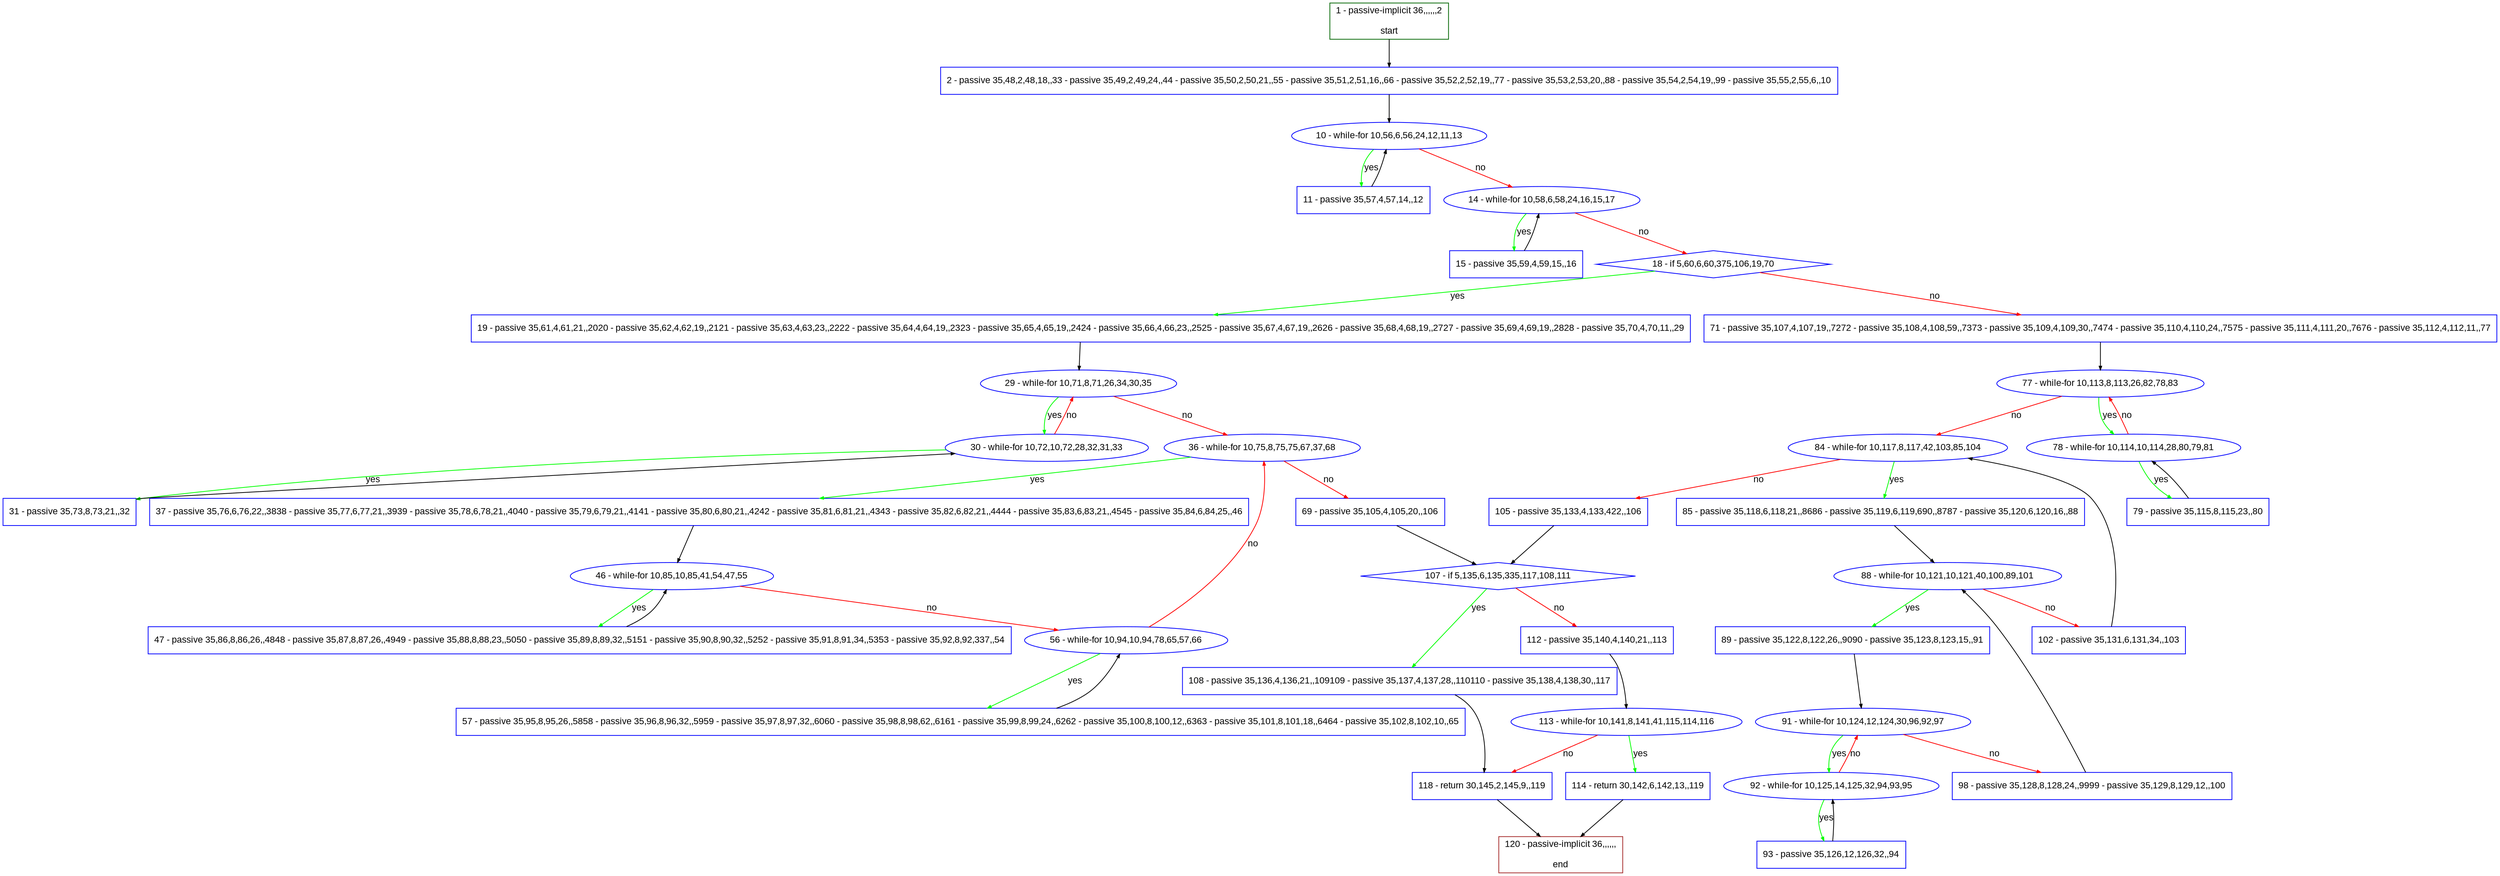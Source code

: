 digraph "" {
  graph [pack="true", label="", fontsize="12", packmode="clust", fontname="Arial", fillcolor="#FFFFCC", bgcolor="white", style="rounded,filled", compound="true"];
  node [node_initialized="no", label="", color="grey", fontsize="12", fillcolor="white", fontname="Arial", style="filled", shape="rectangle", compound="true", fixedsize="false"];
  edge [fontcolor="black", arrowhead="normal", arrowtail="none", arrowsize="0.5", ltail="", label="", color="black", fontsize="12", lhead="", fontname="Arial", dir="forward", compound="true"];
  __N1 [label="2 - passive 35,48,2,48,18,,33 - passive 35,49,2,49,24,,44 - passive 35,50,2,50,21,,55 - passive 35,51,2,51,16,,66 - passive 35,52,2,52,19,,77 - passive 35,53,2,53,20,,88 - passive 35,54,2,54,19,,99 - passive 35,55,2,55,6,,10", color="#0000ff", fillcolor="#ffffff", style="filled", shape="box"];
  __N2 [label="1 - passive-implicit 36,,,,,,2\n\nstart", color="#006400", fillcolor="#ffffff", style="filled", shape="box"];
  __N3 [label="10 - while-for 10,56,6,56,24,12,11,13", color="#0000ff", fillcolor="#ffffff", style="filled", shape="oval"];
  __N4 [label="11 - passive 35,57,4,57,14,,12", color="#0000ff", fillcolor="#ffffff", style="filled", shape="box"];
  __N5 [label="14 - while-for 10,58,6,58,24,16,15,17", color="#0000ff", fillcolor="#ffffff", style="filled", shape="oval"];
  __N6 [label="15 - passive 35,59,4,59,15,,16", color="#0000ff", fillcolor="#ffffff", style="filled", shape="box"];
  __N7 [label="18 - if 5,60,6,60,375,106,19,70", color="#0000ff", fillcolor="#ffffff", style="filled", shape="diamond"];
  __N8 [label="19 - passive 35,61,4,61,21,,2020 - passive 35,62,4,62,19,,2121 - passive 35,63,4,63,23,,2222 - passive 35,64,4,64,19,,2323 - passive 35,65,4,65,19,,2424 - passive 35,66,4,66,23,,2525 - passive 35,67,4,67,19,,2626 - passive 35,68,4,68,19,,2727 - passive 35,69,4,69,19,,2828 - passive 35,70,4,70,11,,29", color="#0000ff", fillcolor="#ffffff", style="filled", shape="box"];
  __N9 [label="71 - passive 35,107,4,107,19,,7272 - passive 35,108,4,108,59,,7373 - passive 35,109,4,109,30,,7474 - passive 35,110,4,110,24,,7575 - passive 35,111,4,111,20,,7676 - passive 35,112,4,112,11,,77", color="#0000ff", fillcolor="#ffffff", style="filled", shape="box"];
  __N10 [label="29 - while-for 10,71,8,71,26,34,30,35", color="#0000ff", fillcolor="#ffffff", style="filled", shape="oval"];
  __N11 [label="30 - while-for 10,72,10,72,28,32,31,33", color="#0000ff", fillcolor="#ffffff", style="filled", shape="oval"];
  __N12 [label="36 - while-for 10,75,8,75,75,67,37,68", color="#0000ff", fillcolor="#ffffff", style="filled", shape="oval"];
  __N13 [label="31 - passive 35,73,8,73,21,,32", color="#0000ff", fillcolor="#ffffff", style="filled", shape="box"];
  __N14 [label="37 - passive 35,76,6,76,22,,3838 - passive 35,77,6,77,21,,3939 - passive 35,78,6,78,21,,4040 - passive 35,79,6,79,21,,4141 - passive 35,80,6,80,21,,4242 - passive 35,81,6,81,21,,4343 - passive 35,82,6,82,21,,4444 - passive 35,83,6,83,21,,4545 - passive 35,84,6,84,25,,46", color="#0000ff", fillcolor="#ffffff", style="filled", shape="box"];
  __N15 [label="69 - passive 35,105,4,105,20,,106", color="#0000ff", fillcolor="#ffffff", style="filled", shape="box"];
  __N16 [label="46 - while-for 10,85,10,85,41,54,47,55", color="#0000ff", fillcolor="#ffffff", style="filled", shape="oval"];
  __N17 [label="47 - passive 35,86,8,86,26,,4848 - passive 35,87,8,87,26,,4949 - passive 35,88,8,88,23,,5050 - passive 35,89,8,89,32,,5151 - passive 35,90,8,90,32,,5252 - passive 35,91,8,91,34,,5353 - passive 35,92,8,92,337,,54", color="#0000ff", fillcolor="#ffffff", style="filled", shape="box"];
  __N18 [label="56 - while-for 10,94,10,94,78,65,57,66", color="#0000ff", fillcolor="#ffffff", style="filled", shape="oval"];
  __N19 [label="57 - passive 35,95,8,95,26,,5858 - passive 35,96,8,96,32,,5959 - passive 35,97,8,97,32,,6060 - passive 35,98,8,98,62,,6161 - passive 35,99,8,99,24,,6262 - passive 35,100,8,100,12,,6363 - passive 35,101,8,101,18,,6464 - passive 35,102,8,102,10,,65", color="#0000ff", fillcolor="#ffffff", style="filled", shape="box"];
  __N20 [label="107 - if 5,135,6,135,335,117,108,111", color="#0000ff", fillcolor="#ffffff", style="filled", shape="diamond"];
  __N21 [label="77 - while-for 10,113,8,113,26,82,78,83", color="#0000ff", fillcolor="#ffffff", style="filled", shape="oval"];
  __N22 [label="78 - while-for 10,114,10,114,28,80,79,81", color="#0000ff", fillcolor="#ffffff", style="filled", shape="oval"];
  __N23 [label="84 - while-for 10,117,8,117,42,103,85,104", color="#0000ff", fillcolor="#ffffff", style="filled", shape="oval"];
  __N24 [label="79 - passive 35,115,8,115,23,,80", color="#0000ff", fillcolor="#ffffff", style="filled", shape="box"];
  __N25 [label="85 - passive 35,118,6,118,21,,8686 - passive 35,119,6,119,690,,8787 - passive 35,120,6,120,16,,88", color="#0000ff", fillcolor="#ffffff", style="filled", shape="box"];
  __N26 [label="105 - passive 35,133,4,133,422,,106", color="#0000ff", fillcolor="#ffffff", style="filled", shape="box"];
  __N27 [label="88 - while-for 10,121,10,121,40,100,89,101", color="#0000ff", fillcolor="#ffffff", style="filled", shape="oval"];
  __N28 [label="89 - passive 35,122,8,122,26,,9090 - passive 35,123,8,123,15,,91", color="#0000ff", fillcolor="#ffffff", style="filled", shape="box"];
  __N29 [label="102 - passive 35,131,6,131,34,,103", color="#0000ff", fillcolor="#ffffff", style="filled", shape="box"];
  __N30 [label="91 - while-for 10,124,12,124,30,96,92,97", color="#0000ff", fillcolor="#ffffff", style="filled", shape="oval"];
  __N31 [label="92 - while-for 10,125,14,125,32,94,93,95", color="#0000ff", fillcolor="#ffffff", style="filled", shape="oval"];
  __N32 [label="98 - passive 35,128,8,128,24,,9999 - passive 35,129,8,129,12,,100", color="#0000ff", fillcolor="#ffffff", style="filled", shape="box"];
  __N33 [label="93 - passive 35,126,12,126,32,,94", color="#0000ff", fillcolor="#ffffff", style="filled", shape="box"];
  __N34 [label="108 - passive 35,136,4,136,21,,109109 - passive 35,137,4,137,28,,110110 - passive 35,138,4,138,30,,117", color="#0000ff", fillcolor="#ffffff", style="filled", shape="box"];
  __N35 [label="112 - passive 35,140,4,140,21,,113", color="#0000ff", fillcolor="#ffffff", style="filled", shape="box"];
  __N36 [label="118 - return 30,145,2,145,9,,119", color="#0000ff", fillcolor="#ffffff", style="filled", shape="box"];
  __N37 [label="113 - while-for 10,141,8,141,41,115,114,116", color="#0000ff", fillcolor="#ffffff", style="filled", shape="oval"];
  __N38 [label="114 - return 30,142,6,142,13,,119", color="#0000ff", fillcolor="#ffffff", style="filled", shape="box"];
  __N39 [label="120 - passive-implicit 36,,,,,,\n\nend", color="#a52a2a", fillcolor="#ffffff", style="filled", shape="box"];
  __N2 -> __N1 [arrowhead="normal", arrowtail="none", color="#000000", label="", dir="forward"];
  __N1 -> __N3 [arrowhead="normal", arrowtail="none", color="#000000", label="", dir="forward"];
  __N3 -> __N4 [arrowhead="normal", arrowtail="none", color="#00ff00", label="yes", dir="forward"];
  __N4 -> __N3 [arrowhead="normal", arrowtail="none", color="#000000", label="", dir="forward"];
  __N3 -> __N5 [arrowhead="normal", arrowtail="none", color="#ff0000", label="no", dir="forward"];
  __N5 -> __N6 [arrowhead="normal", arrowtail="none", color="#00ff00", label="yes", dir="forward"];
  __N6 -> __N5 [arrowhead="normal", arrowtail="none", color="#000000", label="", dir="forward"];
  __N5 -> __N7 [arrowhead="normal", arrowtail="none", color="#ff0000", label="no", dir="forward"];
  __N7 -> __N8 [arrowhead="normal", arrowtail="none", color="#00ff00", label="yes", dir="forward"];
  __N7 -> __N9 [arrowhead="normal", arrowtail="none", color="#ff0000", label="no", dir="forward"];
  __N8 -> __N10 [arrowhead="normal", arrowtail="none", color="#000000", label="", dir="forward"];
  __N10 -> __N11 [arrowhead="normal", arrowtail="none", color="#00ff00", label="yes", dir="forward"];
  __N11 -> __N10 [arrowhead="normal", arrowtail="none", color="#ff0000", label="no", dir="forward"];
  __N10 -> __N12 [arrowhead="normal", arrowtail="none", color="#ff0000", label="no", dir="forward"];
  __N11 -> __N13 [arrowhead="normal", arrowtail="none", color="#00ff00", label="yes", dir="forward"];
  __N13 -> __N11 [arrowhead="normal", arrowtail="none", color="#000000", label="", dir="forward"];
  __N12 -> __N14 [arrowhead="normal", arrowtail="none", color="#00ff00", label="yes", dir="forward"];
  __N12 -> __N15 [arrowhead="normal", arrowtail="none", color="#ff0000", label="no", dir="forward"];
  __N14 -> __N16 [arrowhead="normal", arrowtail="none", color="#000000", label="", dir="forward"];
  __N16 -> __N17 [arrowhead="normal", arrowtail="none", color="#00ff00", label="yes", dir="forward"];
  __N17 -> __N16 [arrowhead="normal", arrowtail="none", color="#000000", label="", dir="forward"];
  __N16 -> __N18 [arrowhead="normal", arrowtail="none", color="#ff0000", label="no", dir="forward"];
  __N18 -> __N12 [arrowhead="normal", arrowtail="none", color="#ff0000", label="no", dir="forward"];
  __N18 -> __N19 [arrowhead="normal", arrowtail="none", color="#00ff00", label="yes", dir="forward"];
  __N19 -> __N18 [arrowhead="normal", arrowtail="none", color="#000000", label="", dir="forward"];
  __N15 -> __N20 [arrowhead="normal", arrowtail="none", color="#000000", label="", dir="forward"];
  __N9 -> __N21 [arrowhead="normal", arrowtail="none", color="#000000", label="", dir="forward"];
  __N21 -> __N22 [arrowhead="normal", arrowtail="none", color="#00ff00", label="yes", dir="forward"];
  __N22 -> __N21 [arrowhead="normal", arrowtail="none", color="#ff0000", label="no", dir="forward"];
  __N21 -> __N23 [arrowhead="normal", arrowtail="none", color="#ff0000", label="no", dir="forward"];
  __N22 -> __N24 [arrowhead="normal", arrowtail="none", color="#00ff00", label="yes", dir="forward"];
  __N24 -> __N22 [arrowhead="normal", arrowtail="none", color="#000000", label="", dir="forward"];
  __N23 -> __N25 [arrowhead="normal", arrowtail="none", color="#00ff00", label="yes", dir="forward"];
  __N23 -> __N26 [arrowhead="normal", arrowtail="none", color="#ff0000", label="no", dir="forward"];
  __N25 -> __N27 [arrowhead="normal", arrowtail="none", color="#000000", label="", dir="forward"];
  __N27 -> __N28 [arrowhead="normal", arrowtail="none", color="#00ff00", label="yes", dir="forward"];
  __N27 -> __N29 [arrowhead="normal", arrowtail="none", color="#ff0000", label="no", dir="forward"];
  __N28 -> __N30 [arrowhead="normal", arrowtail="none", color="#000000", label="", dir="forward"];
  __N30 -> __N31 [arrowhead="normal", arrowtail="none", color="#00ff00", label="yes", dir="forward"];
  __N31 -> __N30 [arrowhead="normal", arrowtail="none", color="#ff0000", label="no", dir="forward"];
  __N30 -> __N32 [arrowhead="normal", arrowtail="none", color="#ff0000", label="no", dir="forward"];
  __N31 -> __N33 [arrowhead="normal", arrowtail="none", color="#00ff00", label="yes", dir="forward"];
  __N33 -> __N31 [arrowhead="normal", arrowtail="none", color="#000000", label="", dir="forward"];
  __N32 -> __N27 [arrowhead="normal", arrowtail="none", color="#000000", label="", dir="forward"];
  __N29 -> __N23 [arrowhead="normal", arrowtail="none", color="#000000", label="", dir="forward"];
  __N26 -> __N20 [arrowhead="normal", arrowtail="none", color="#000000", label="", dir="forward"];
  __N20 -> __N34 [arrowhead="normal", arrowtail="none", color="#00ff00", label="yes", dir="forward"];
  __N20 -> __N35 [arrowhead="normal", arrowtail="none", color="#ff0000", label="no", dir="forward"];
  __N34 -> __N36 [arrowhead="normal", arrowtail="none", color="#000000", label="", dir="forward"];
  __N35 -> __N37 [arrowhead="normal", arrowtail="none", color="#000000", label="", dir="forward"];
  __N37 -> __N38 [arrowhead="normal", arrowtail="none", color="#00ff00", label="yes", dir="forward"];
  __N37 -> __N36 [arrowhead="normal", arrowtail="none", color="#ff0000", label="no", dir="forward"];
  __N38 -> __N39 [arrowhead="normal", arrowtail="none", color="#000000", label="", dir="forward"];
  __N36 -> __N39 [arrowhead="normal", arrowtail="none", color="#000000", label="", dir="forward"];
}
